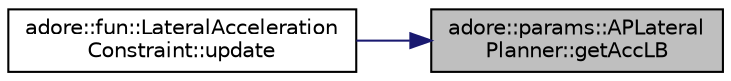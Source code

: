 digraph "adore::params::APLateralPlanner::getAccLB"
{
 // LATEX_PDF_SIZE
  edge [fontname="Helvetica",fontsize="10",labelfontname="Helvetica",labelfontsize="10"];
  node [fontname="Helvetica",fontsize="10",shape=record];
  rankdir="RL";
  Node1 [label="adore::params::APLateral\lPlanner::getAccLB",height=0.2,width=0.4,color="black", fillcolor="grey75", style="filled", fontcolor="black",tooltip="getAccLB returns lateral acceleration lower bound"];
  Node1 -> Node2 [dir="back",color="midnightblue",fontsize="10",style="solid",fontname="Helvetica"];
  Node2 [label="adore::fun::LateralAcceleration\lConstraint::update",height=0.2,width=0.4,color="black", fillcolor="white", style="filled",URL="$classadore_1_1fun_1_1LateralAccelerationConstraint.html#a222575ffe13257c190244a1324cc001c",tooltip=" "];
}
